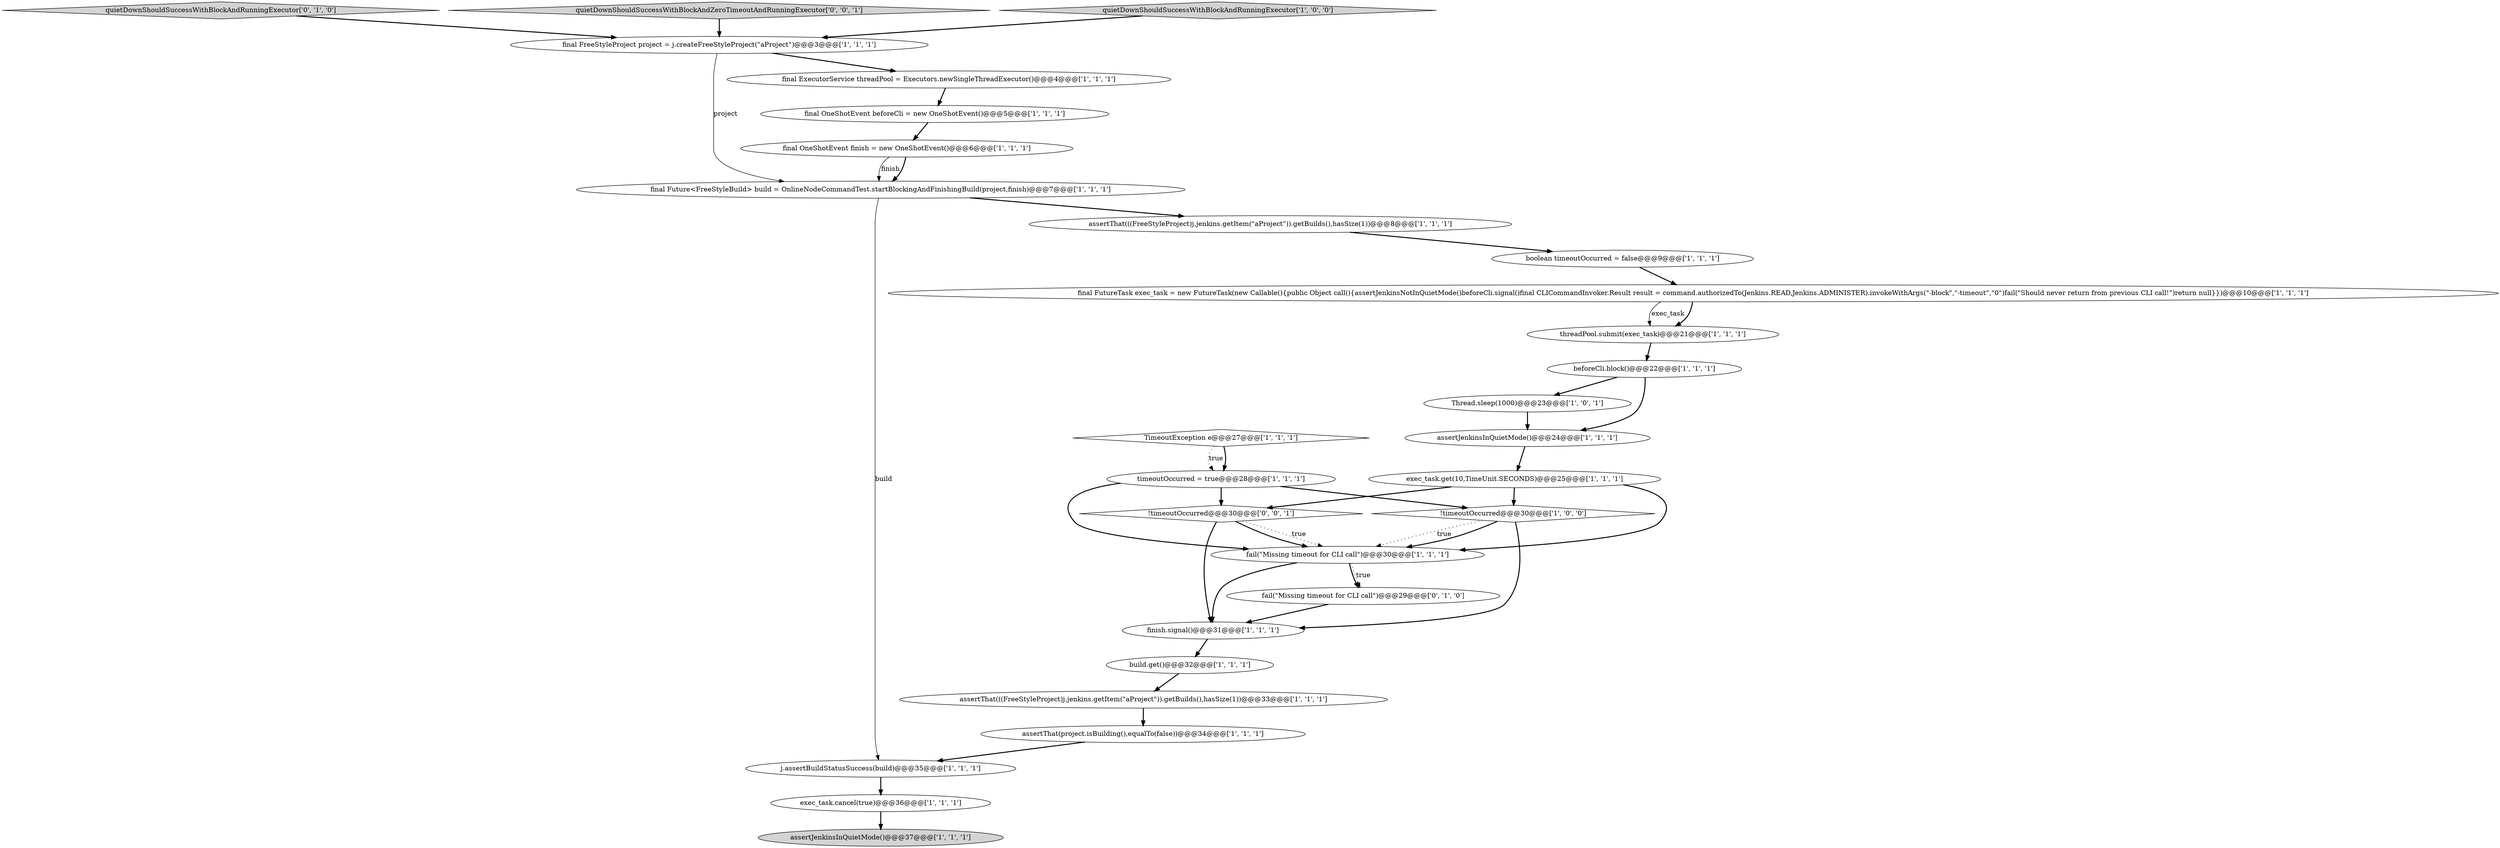 digraph {
1 [style = filled, label = "exec_task.cancel(true)@@@36@@@['1', '1', '1']", fillcolor = white, shape = ellipse image = "AAA0AAABBB1BBB"];
20 [style = filled, label = "build.get()@@@32@@@['1', '1', '1']", fillcolor = white, shape = ellipse image = "AAA0AAABBB1BBB"];
21 [style = filled, label = "!timeoutOccurred@@@30@@@['1', '0', '0']", fillcolor = white, shape = diamond image = "AAA0AAABBB1BBB"];
6 [style = filled, label = "j.assertBuildStatusSuccess(build)@@@35@@@['1', '1', '1']", fillcolor = white, shape = ellipse image = "AAA0AAABBB1BBB"];
7 [style = filled, label = "assertJenkinsInQuietMode()@@@37@@@['1', '1', '1']", fillcolor = lightgray, shape = ellipse image = "AAA0AAABBB1BBB"];
26 [style = filled, label = "quietDownShouldSuccessWithBlockAndRunningExecutor['0', '1', '0']", fillcolor = lightgray, shape = diamond image = "AAA0AAABBB2BBB"];
16 [style = filled, label = "final Future<FreeStyleBuild> build = OnlineNodeCommandTest.startBlockingAndFinishingBuild(project,finish)@@@7@@@['1', '1', '1']", fillcolor = white, shape = ellipse image = "AAA0AAABBB1BBB"];
8 [style = filled, label = "assertJenkinsInQuietMode()@@@24@@@['1', '1', '1']", fillcolor = white, shape = ellipse image = "AAA0AAABBB1BBB"];
28 [style = filled, label = "quietDownShouldSuccessWithBlockAndZeroTimeoutAndRunningExecutor['0', '0', '1']", fillcolor = lightgray, shape = diamond image = "AAA0AAABBB3BBB"];
9 [style = filled, label = "assertThat(((FreeStyleProject)j.jenkins.getItem(\"aProject\")).getBuilds(),hasSize(1))@@@8@@@['1', '1', '1']", fillcolor = white, shape = ellipse image = "AAA0AAABBB1BBB"];
22 [style = filled, label = "quietDownShouldSuccessWithBlockAndRunningExecutor['1', '0', '0']", fillcolor = lightgray, shape = diamond image = "AAA0AAABBB1BBB"];
24 [style = filled, label = "final FreeStyleProject project = j.createFreeStyleProject(\"aProject\")@@@3@@@['1', '1', '1']", fillcolor = white, shape = ellipse image = "AAA0AAABBB1BBB"];
27 [style = filled, label = "!timeoutOccurred@@@30@@@['0', '0', '1']", fillcolor = white, shape = diamond image = "AAA0AAABBB3BBB"];
14 [style = filled, label = "assertThat(((FreeStyleProject)j.jenkins.getItem(\"aProject\")).getBuilds(),hasSize(1))@@@33@@@['1', '1', '1']", fillcolor = white, shape = ellipse image = "AAA0AAABBB1BBB"];
5 [style = filled, label = "beforeCli.block()@@@22@@@['1', '1', '1']", fillcolor = white, shape = ellipse image = "AAA0AAABBB1BBB"];
17 [style = filled, label = "finish.signal()@@@31@@@['1', '1', '1']", fillcolor = white, shape = ellipse image = "AAA0AAABBB1BBB"];
12 [style = filled, label = "exec_task.get(10,TimeUnit.SECONDS)@@@25@@@['1', '1', '1']", fillcolor = white, shape = ellipse image = "AAA0AAABBB1BBB"];
13 [style = filled, label = "final ExecutorService threadPool = Executors.newSingleThreadExecutor()@@@4@@@['1', '1', '1']", fillcolor = white, shape = ellipse image = "AAA0AAABBB1BBB"];
2 [style = filled, label = "assertThat(project.isBuilding(),equalTo(false))@@@34@@@['1', '1', '1']", fillcolor = white, shape = ellipse image = "AAA0AAABBB1BBB"];
4 [style = filled, label = "timeoutOccurred = true@@@28@@@['1', '1', '1']", fillcolor = white, shape = ellipse image = "AAA0AAABBB1BBB"];
23 [style = filled, label = "fail(\"Missing timeout for CLI call\")@@@30@@@['1', '1', '1']", fillcolor = white, shape = ellipse image = "AAA0AAABBB1BBB"];
3 [style = filled, label = "final OneShotEvent finish = new OneShotEvent()@@@6@@@['1', '1', '1']", fillcolor = white, shape = ellipse image = "AAA0AAABBB1BBB"];
10 [style = filled, label = "boolean timeoutOccurred = false@@@9@@@['1', '1', '1']", fillcolor = white, shape = ellipse image = "AAA0AAABBB1BBB"];
18 [style = filled, label = "final OneShotEvent beforeCli = new OneShotEvent()@@@5@@@['1', '1', '1']", fillcolor = white, shape = ellipse image = "AAA0AAABBB1BBB"];
25 [style = filled, label = "fail(\"Missing timeout for CLI call\")@@@29@@@['0', '1', '0']", fillcolor = white, shape = ellipse image = "AAA0AAABBB2BBB"];
15 [style = filled, label = "final FutureTask exec_task = new FutureTask(new Callable(){public Object call(){assertJenkinsNotInQuietMode()beforeCli.signal()final CLICommandInvoker.Result result = command.authorizedTo(Jenkins.READ,Jenkins.ADMINISTER).invokeWithArgs(\"-block\",\"-timeout\",\"0\")fail(\"Should never return from previous CLI call!\")return null}})@@@10@@@['1', '1', '1']", fillcolor = white, shape = ellipse image = "AAA0AAABBB1BBB"];
11 [style = filled, label = "TimeoutException e@@@27@@@['1', '1', '1']", fillcolor = white, shape = diamond image = "AAA0AAABBB1BBB"];
0 [style = filled, label = "Thread.sleep(1000)@@@23@@@['1', '0', '1']", fillcolor = white, shape = ellipse image = "AAA0AAABBB1BBB"];
19 [style = filled, label = "threadPool.submit(exec_task)@@@21@@@['1', '1', '1']", fillcolor = white, shape = ellipse image = "AAA0AAABBB1BBB"];
5->8 [style = bold, label=""];
18->3 [style = bold, label=""];
23->25 [style = bold, label=""];
10->15 [style = bold, label=""];
12->21 [style = bold, label=""];
2->6 [style = bold, label=""];
11->4 [style = bold, label=""];
3->16 [style = solid, label="finish"];
4->21 [style = bold, label=""];
27->23 [style = dotted, label="true"];
20->14 [style = bold, label=""];
24->13 [style = bold, label=""];
11->4 [style = dotted, label="true"];
9->10 [style = bold, label=""];
3->16 [style = bold, label=""];
24->16 [style = solid, label="project"];
15->19 [style = bold, label=""];
26->24 [style = bold, label=""];
1->7 [style = bold, label=""];
25->17 [style = bold, label=""];
15->19 [style = solid, label="exec_task"];
19->5 [style = bold, label=""];
6->1 [style = bold, label=""];
5->0 [style = bold, label=""];
21->23 [style = dotted, label="true"];
4->27 [style = bold, label=""];
16->6 [style = solid, label="build"];
0->8 [style = bold, label=""];
27->17 [style = bold, label=""];
8->12 [style = bold, label=""];
28->24 [style = bold, label=""];
23->17 [style = bold, label=""];
27->23 [style = bold, label=""];
14->2 [style = bold, label=""];
12->23 [style = bold, label=""];
22->24 [style = bold, label=""];
21->17 [style = bold, label=""];
12->27 [style = bold, label=""];
23->25 [style = dotted, label="true"];
16->9 [style = bold, label=""];
4->23 [style = bold, label=""];
13->18 [style = bold, label=""];
17->20 [style = bold, label=""];
21->23 [style = bold, label=""];
}
